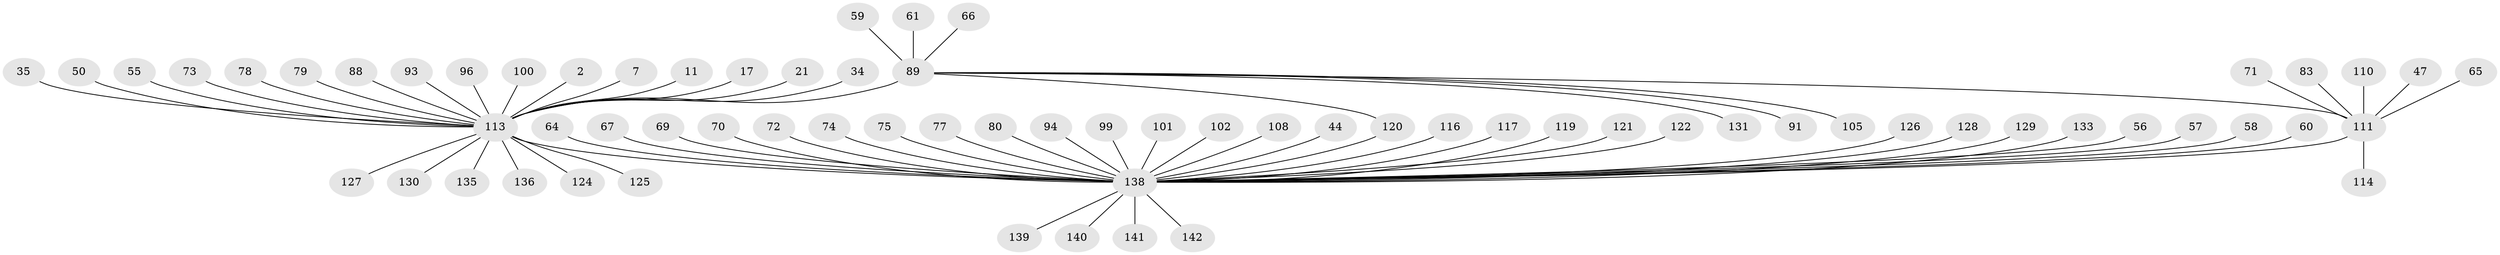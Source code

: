// original degree distribution, {36: 0.007042253521126761, 1: 0.5563380281690141, 9: 0.014084507042253521, 3: 0.09859154929577464, 16: 0.007042253521126761, 5: 0.035211267605633804, 12: 0.007042253521126761, 2: 0.19718309859154928, 6: 0.014084507042253521, 4: 0.035211267605633804, 11: 0.007042253521126761, 10: 0.007042253521126761, 8: 0.007042253521126761, 7: 0.007042253521126761}
// Generated by graph-tools (version 1.1) at 2025/47/03/09/25 04:47:38]
// undirected, 71 vertices, 72 edges
graph export_dot {
graph [start="1"]
  node [color=gray90,style=filled];
  2;
  7;
  11;
  17;
  21;
  34;
  35;
  44;
  47;
  50;
  55;
  56;
  57;
  58;
  59;
  60;
  61;
  64;
  65;
  66;
  67;
  69;
  70;
  71;
  72;
  73 [super="+51"];
  74;
  75;
  77 [super="+38"];
  78;
  79;
  80;
  83;
  88;
  89 [super="+20+54+49+37+52"];
  91;
  93;
  94;
  96;
  99;
  100;
  101;
  102 [super="+36"];
  105;
  108;
  110;
  111 [super="+92+109+31"];
  113 [super="+87+103+26+30+63+76+107"];
  114;
  116 [super="+27"];
  117 [super="+13"];
  119;
  120 [super="+29"];
  121;
  122 [super="+82"];
  124;
  125 [super="+48"];
  126 [super="+123"];
  127;
  128 [super="+43"];
  129;
  130;
  131;
  133;
  135;
  136 [super="+95"];
  138 [super="+137+33+118+134+12+19+41"];
  139;
  140;
  141 [super="+132"];
  142;
  2 -- 113;
  7 -- 113;
  11 -- 113;
  17 -- 113;
  21 -- 113;
  34 -- 113;
  35 -- 113;
  44 -- 138;
  47 -- 111;
  50 -- 113;
  55 -- 113;
  56 -- 138;
  57 -- 138;
  58 -- 138;
  59 -- 89;
  60 -- 138;
  61 -- 89;
  64 -- 138;
  65 -- 111;
  66 -- 89;
  67 -- 138;
  69 -- 138;
  70 -- 138;
  71 -- 111;
  72 -- 138 [weight=2];
  73 -- 113;
  74 -- 138;
  75 -- 138;
  77 -- 138;
  78 -- 113;
  79 -- 113;
  80 -- 138;
  83 -- 111;
  88 -- 113;
  89 -- 111;
  89 -- 131;
  89 -- 105;
  89 -- 120;
  89 -- 91;
  89 -- 113 [weight=7];
  93 -- 113;
  94 -- 138 [weight=2];
  96 -- 113;
  99 -- 138;
  100 -- 113;
  101 -- 138;
  102 -- 138;
  108 -- 138;
  110 -- 111;
  111 -- 138 [weight=7];
  111 -- 114;
  113 -- 138 [weight=14];
  113 -- 127;
  113 -- 125;
  113 -- 130;
  113 -- 135;
  113 -- 136;
  113 -- 124;
  116 -- 138;
  117 -- 138;
  119 -- 138;
  120 -- 138;
  121 -- 138;
  122 -- 138 [weight=2];
  126 -- 138 [weight=2];
  128 -- 138;
  129 -- 138;
  133 -- 138;
  138 -- 140;
  138 -- 141 [weight=2];
  138 -- 139;
  138 -- 142;
}
